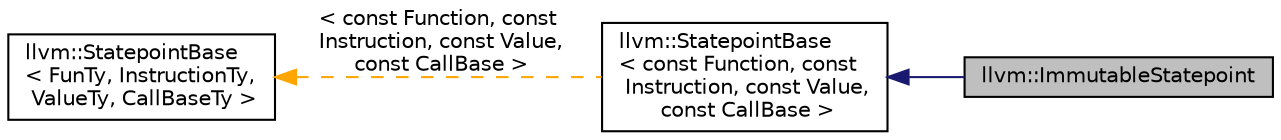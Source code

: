 digraph "llvm::ImmutableStatepoint"
{
 // LATEX_PDF_SIZE
  bgcolor="transparent";
  edge [fontname="Helvetica",fontsize="10",labelfontname="Helvetica",labelfontsize="10"];
  node [fontname="Helvetica",fontsize="10",shape="box"];
  rankdir="LR";
  Node1 [label="llvm::ImmutableStatepoint",height=0.2,width=0.4,color="black", fillcolor="grey75", style="filled", fontcolor="black",tooltip="A specialization of it's base class for read only access to a gc.statepoint."];
  Node2 -> Node1 [dir="back",color="midnightblue",fontsize="10",style="solid",fontname="Helvetica"];
  Node2 [label="llvm::StatepointBase\l\< const Function, const\l Instruction, const Value,\l const CallBase \>",height=0.2,width=0.4,color="black",URL="$classllvm_1_1StatepointBase.html",tooltip=" "];
  Node3 -> Node2 [dir="back",color="orange",fontsize="10",style="dashed",label=" \< const Function, const\l Instruction, const Value,\l const CallBase \>" ,fontname="Helvetica"];
  Node3 [label="llvm::StatepointBase\l\< FunTy, InstructionTy,\l ValueTy, CallBaseTy \>",height=0.2,width=0.4,color="black",URL="$classllvm_1_1StatepointBase.html",tooltip="A wrapper around a GC intrinsic call, this provides most of the actual functionality for Statepoint a..."];
}

